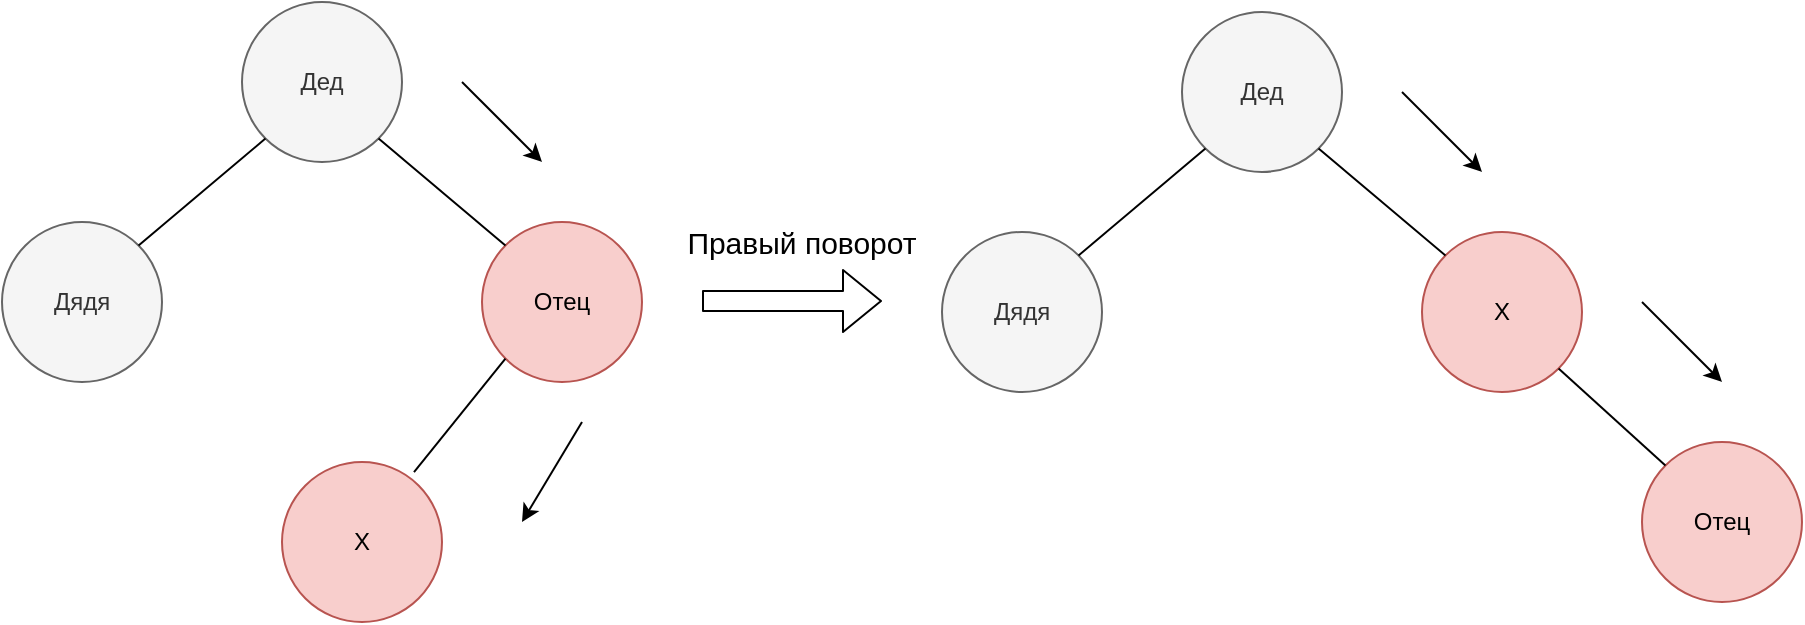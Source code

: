 <mxfile version="14.1.1" type="device"><diagram id="gZbt5Nz12dFo9rM8xDNT" name="Page-1"><mxGraphModel dx="1422" dy="839" grid="1" gridSize="10" guides="1" tooltips="1" connect="1" arrows="1" fold="1" page="1" pageScale="1" pageWidth="827" pageHeight="1169" math="0" shadow="0"><root><mxCell id="0"/><mxCell id="1" parent="0"/><mxCell id="JdSH7yWcdVdSInudIayV-2" value="Дядя" style="ellipse;whiteSpace=wrap;html=1;aspect=fixed;fillColor=#f5f5f5;strokeColor=#666666;fontColor=#333333;" parent="1" vertex="1"><mxGeometry x="210" y="380" width="80" height="80" as="geometry"/></mxCell><mxCell id="JdSH7yWcdVdSInudIayV-3" value="Дед" style="ellipse;whiteSpace=wrap;html=1;aspect=fixed;fillColor=#f5f5f5;strokeColor=#666666;fontColor=#333333;" parent="1" vertex="1"><mxGeometry x="330" y="270" width="80" height="80" as="geometry"/></mxCell><mxCell id="JdSH7yWcdVdSInudIayV-4" value="Отец" style="ellipse;whiteSpace=wrap;html=1;aspect=fixed;fillColor=#f8cecc;strokeColor=#b85450;" parent="1" vertex="1"><mxGeometry x="450" y="380" width="80" height="80" as="geometry"/></mxCell><mxCell id="JdSH7yWcdVdSInudIayV-5" value="Х" style="ellipse;whiteSpace=wrap;html=1;aspect=fixed;fillColor=#f8cecc;strokeColor=#b85450;" parent="1" vertex="1"><mxGeometry x="350" y="500" width="80" height="80" as="geometry"/></mxCell><mxCell id="JdSH7yWcdVdSInudIayV-6" value="" style="endArrow=none;html=1;exitX=1;exitY=0;exitDx=0;exitDy=0;entryX=0;entryY=1;entryDx=0;entryDy=0;" parent="1" source="JdSH7yWcdVdSInudIayV-2" target="JdSH7yWcdVdSInudIayV-3" edge="1"><mxGeometry width="50" height="50" relative="1" as="geometry"><mxPoint x="390" y="450" as="sourcePoint"/><mxPoint x="440" y="400" as="targetPoint"/></mxGeometry></mxCell><mxCell id="JdSH7yWcdVdSInudIayV-7" value="" style="endArrow=none;html=1;entryX=1;entryY=1;entryDx=0;entryDy=0;exitX=0;exitY=0;exitDx=0;exitDy=0;" parent="1" source="JdSH7yWcdVdSInudIayV-4" target="JdSH7yWcdVdSInudIayV-3" edge="1"><mxGeometry width="50" height="50" relative="1" as="geometry"><mxPoint x="390" y="450" as="sourcePoint"/><mxPoint x="440" y="400" as="targetPoint"/></mxGeometry></mxCell><mxCell id="JdSH7yWcdVdSInudIayV-8" value="" style="endArrow=none;html=1;exitX=0.825;exitY=0.063;exitDx=0;exitDy=0;exitPerimeter=0;entryX=0;entryY=1;entryDx=0;entryDy=0;" parent="1" source="JdSH7yWcdVdSInudIayV-5" target="JdSH7yWcdVdSInudIayV-4" edge="1"><mxGeometry width="50" height="50" relative="1" as="geometry"><mxPoint x="390" y="450" as="sourcePoint"/><mxPoint x="440" y="400" as="targetPoint"/></mxGeometry></mxCell><mxCell id="JdSH7yWcdVdSInudIayV-9" value="" style="endArrow=classic;html=1;" parent="1" edge="1"><mxGeometry width="50" height="50" relative="1" as="geometry"><mxPoint x="440" y="310" as="sourcePoint"/><mxPoint x="480" y="350" as="targetPoint"/></mxGeometry></mxCell><mxCell id="JdSH7yWcdVdSInudIayV-11" value="" style="endArrow=classic;html=1;" parent="1" edge="1"><mxGeometry width="50" height="50" relative="1" as="geometry"><mxPoint x="500" y="480" as="sourcePoint"/><mxPoint x="470" y="530" as="targetPoint"/></mxGeometry></mxCell><mxCell id="JdSH7yWcdVdSInudIayV-12" value="" style="shape=flexArrow;endArrow=classic;html=1;" parent="1" edge="1"><mxGeometry width="50" height="50" relative="1" as="geometry"><mxPoint x="560" y="419.5" as="sourcePoint"/><mxPoint x="650" y="419.5" as="targetPoint"/></mxGeometry></mxCell><mxCell id="JdSH7yWcdVdSInudIayV-13" value="Дядя" style="ellipse;whiteSpace=wrap;html=1;aspect=fixed;fillColor=#f5f5f5;strokeColor=#666666;fontColor=#333333;" parent="1" vertex="1"><mxGeometry x="680" y="385" width="80" height="80" as="geometry"/></mxCell><mxCell id="JdSH7yWcdVdSInudIayV-14" value="Дед" style="ellipse;whiteSpace=wrap;html=1;aspect=fixed;fillColor=#f5f5f5;strokeColor=#666666;fontColor=#333333;" parent="1" vertex="1"><mxGeometry x="800" y="275" width="80" height="80" as="geometry"/></mxCell><mxCell id="JdSH7yWcdVdSInudIayV-15" value="X" style="ellipse;whiteSpace=wrap;html=1;aspect=fixed;fillColor=#f8cecc;strokeColor=#b85450;" parent="1" vertex="1"><mxGeometry x="920" y="385" width="80" height="80" as="geometry"/></mxCell><mxCell id="JdSH7yWcdVdSInudIayV-16" value="Отец" style="ellipse;whiteSpace=wrap;html=1;aspect=fixed;fillColor=#f8cecc;strokeColor=#b85450;" parent="1" vertex="1"><mxGeometry x="1030" y="490" width="80" height="80" as="geometry"/></mxCell><mxCell id="JdSH7yWcdVdSInudIayV-17" value="" style="endArrow=none;html=1;exitX=1;exitY=0;exitDx=0;exitDy=0;entryX=0;entryY=1;entryDx=0;entryDy=0;" parent="1" source="JdSH7yWcdVdSInudIayV-13" target="JdSH7yWcdVdSInudIayV-14" edge="1"><mxGeometry width="50" height="50" relative="1" as="geometry"><mxPoint x="860" y="455" as="sourcePoint"/><mxPoint x="910" y="405" as="targetPoint"/></mxGeometry></mxCell><mxCell id="JdSH7yWcdVdSInudIayV-18" value="" style="endArrow=none;html=1;entryX=1;entryY=1;entryDx=0;entryDy=0;exitX=0;exitY=0;exitDx=0;exitDy=0;" parent="1" source="JdSH7yWcdVdSInudIayV-15" target="JdSH7yWcdVdSInudIayV-14" edge="1"><mxGeometry width="50" height="50" relative="1" as="geometry"><mxPoint x="860" y="455" as="sourcePoint"/><mxPoint x="910" y="405" as="targetPoint"/></mxGeometry></mxCell><mxCell id="JdSH7yWcdVdSInudIayV-20" value="" style="endArrow=classic;html=1;" parent="1" edge="1"><mxGeometry width="50" height="50" relative="1" as="geometry"><mxPoint x="910" y="315" as="sourcePoint"/><mxPoint x="950" y="355" as="targetPoint"/></mxGeometry></mxCell><mxCell id="JdSH7yWcdVdSInudIayV-22" value="" style="endArrow=none;html=1;entryX=1;entryY=1;entryDx=0;entryDy=0;exitX=0;exitY=0;exitDx=0;exitDy=0;" parent="1" source="JdSH7yWcdVdSInudIayV-16" target="JdSH7yWcdVdSInudIayV-15" edge="1"><mxGeometry width="50" height="50" relative="1" as="geometry"><mxPoint x="630" y="450" as="sourcePoint"/><mxPoint x="680" y="400" as="targetPoint"/></mxGeometry></mxCell><mxCell id="JdSH7yWcdVdSInudIayV-23" value="" style="endArrow=classic;html=1;" parent="1" edge="1"><mxGeometry width="50" height="50" relative="1" as="geometry"><mxPoint x="1030" y="420" as="sourcePoint"/><mxPoint x="1070" y="460" as="targetPoint"/></mxGeometry></mxCell><mxCell id="JdSH7yWcdVdSInudIayV-24" value="Правый поворот" style="text;html=1;strokeColor=none;fillColor=none;align=center;verticalAlign=middle;whiteSpace=wrap;rounded=0;fontSize=15;" parent="1" vertex="1"><mxGeometry x="550" y="380" width="120" height="20" as="geometry"/></mxCell></root></mxGraphModel></diagram></mxfile>